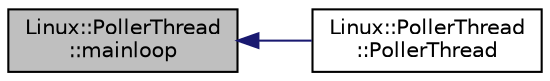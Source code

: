 digraph "Linux::PollerThread::mainloop"
{
 // INTERACTIVE_SVG=YES
  edge [fontname="Helvetica",fontsize="10",labelfontname="Helvetica",labelfontsize="10"];
  node [fontname="Helvetica",fontsize="10",shape=record];
  rankdir="LR";
  Node1 [label="Linux::PollerThread\l::mainloop",height=0.2,width=0.4,color="black", fillcolor="grey75", style="filled", fontcolor="black"];
  Node1 -> Node2 [dir="back",color="midnightblue",fontsize="10",style="solid",fontname="Helvetica"];
  Node2 [label="Linux::PollerThread\l::PollerThread",height=0.2,width=0.4,color="black", fillcolor="white", style="filled",URL="$classLinux_1_1PollerThread.html#a2fefe58fdac5f9f040ddd86123cfd67c"];
}
